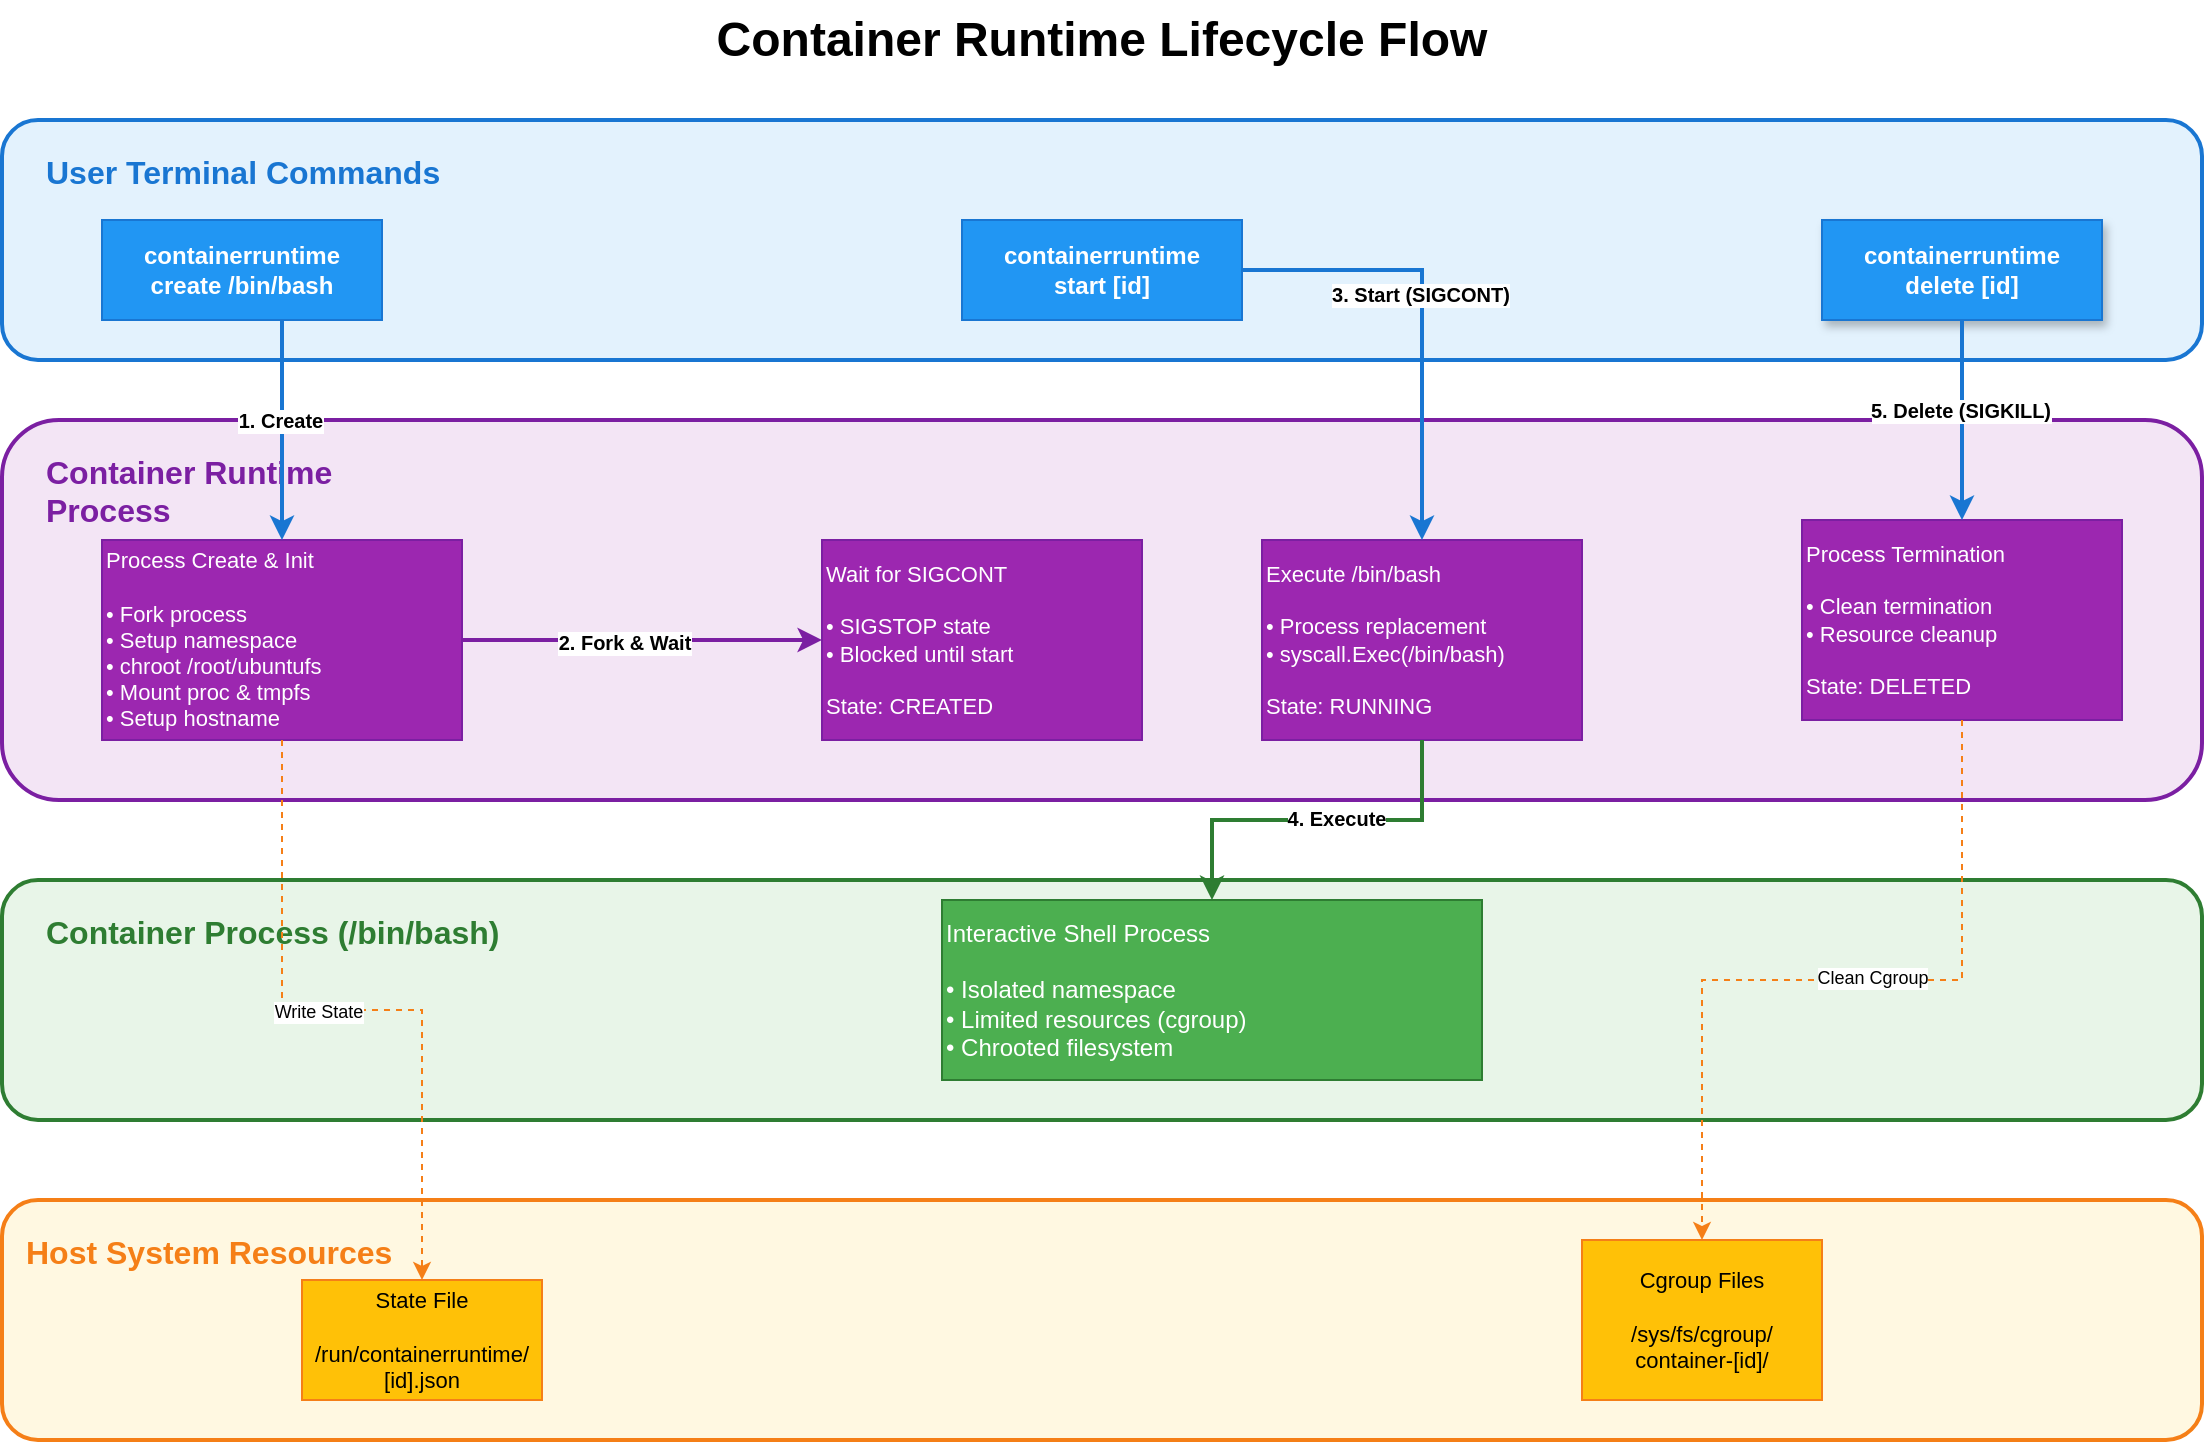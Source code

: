 <mxfile version="28.0.7">
  <diagram name="Container Runtime Flow" id="F6hrE6_8snewO8alHkbt">
    <mxGraphModel dx="1181" dy="650" grid="0" gridSize="10" guides="1" tooltips="1" connect="1" arrows="1" fold="1" page="0" pageScale="1" pageWidth="827" pageHeight="1169" math="0" shadow="0">
      <root>
        <mxCell id="0" />
        <mxCell id="1" parent="0" />
        <mxCell id="ULH_qS7NUNPcQ6Mzx3sw-42" value="Container Runtime Lifecycle Flow" style="text;html=1;strokeColor=none;fillColor=none;align=center;verticalAlign=middle;whiteSpace=wrap;rounded=0;fontSize=24;fontStyle=1;" vertex="1" parent="1">
          <mxGeometry x="400" y="20" width="400" height="40" as="geometry" />
        </mxCell>
        <mxCell id="ULH_qS7NUNPcQ6Mzx3sw-43" value="" style="rounded=1;whiteSpace=wrap;html=1;fillColor=#E3F2FD;strokeColor=#1976D2;strokeWidth=2;" vertex="1" parent="1">
          <mxGeometry x="50" y="80" width="1100" height="120" as="geometry" />
        </mxCell>
        <mxCell id="ULH_qS7NUNPcQ6Mzx3sw-44" value="User Terminal Commands" style="text;html=1;strokeColor=none;fillColor=none;align=left;verticalAlign=top;whiteSpace=wrap;rounded=0;fontSize=16;fontStyle=1;fontColor=#1976D2;" vertex="1" parent="1">
          <mxGeometry x="70" y="90" width="200" height="30" as="geometry" />
        </mxCell>
        <mxCell id="ULH_qS7NUNPcQ6Mzx3sw-45" value="containerruntime&#xa;create /bin/bash" style="rounded=0;whiteSpace=wrap;html=1;fillColor=#2196F3;fontColor=white;strokeColor=#1976D2;fontSize=12;fontStyle=1;" vertex="1" parent="1">
          <mxGeometry x="100" y="130" width="140" height="50" as="geometry" />
        </mxCell>
        <mxCell id="ULH_qS7NUNPcQ6Mzx3sw-46" value="containerruntime&#xa;start [id]" style="rounded=0;whiteSpace=wrap;html=1;fillColor=#2196F3;fontColor=white;strokeColor=#1976D2;fontSize=12;fontStyle=1;" vertex="1" parent="1">
          <mxGeometry x="530" y="130" width="140" height="50" as="geometry" />
        </mxCell>
        <mxCell id="ULH_qS7NUNPcQ6Mzx3sw-47" value="containerruntime&#xa;delete [id]" style="rounded=0;whiteSpace=wrap;html=1;fillColor=#2196F3;fontColor=white;strokeColor=#1976D2;fontSize=12;fontStyle=1;shadow=1;" vertex="1" parent="1">
          <mxGeometry x="960" y="130" width="140" height="50" as="geometry" />
        </mxCell>
        <mxCell id="ULH_qS7NUNPcQ6Mzx3sw-48" value="" style="rounded=1;whiteSpace=wrap;html=1;fillColor=#F3E5F5;strokeColor=#7B1FA2;strokeWidth=2;" vertex="1" parent="1">
          <mxGeometry x="50" y="230" width="1100" height="190" as="geometry" />
        </mxCell>
        <mxCell id="ULH_qS7NUNPcQ6Mzx3sw-49" value="Container Runtime Process" style="text;html=1;strokeColor=none;fillColor=none;align=left;verticalAlign=top;whiteSpace=wrap;rounded=0;fontSize=16;fontStyle=1;fontColor=#7B1FA2;" vertex="1" parent="1">
          <mxGeometry x="70" y="240" width="200" height="30" as="geometry" />
        </mxCell>
        <mxCell id="ULH_qS7NUNPcQ6Mzx3sw-50" value="Process Create &amp; Init&#xa;&#xa;• Fork process&#xa;• Setup namespace&#xa;• chroot /root/ubuntufs&#xa;• Mount proc &amp; tmpfs&#xa;• Setup hostname" style="rounded=0;whiteSpace=wrap;html=1;fillColor=#9C27B0;fontColor=white;strokeColor=#7B1FA2;fontSize=11;align=left;" vertex="1" parent="1">
          <mxGeometry x="100" y="290" width="180" height="100" as="geometry" />
        </mxCell>
        <mxCell id="ULH_qS7NUNPcQ6Mzx3sw-51" value="Wait for SIGCONT&#xa;&#xa;• SIGSTOP state&#xa;• Blocked until start&#xa;&#xa;State: CREATED" style="rounded=0;whiteSpace=wrap;html=1;fillColor=#9C27B0;fontColor=white;strokeColor=#7B1FA2;fontSize=11;align=left;" vertex="1" parent="1">
          <mxGeometry x="460" y="290" width="160" height="100" as="geometry" />
        </mxCell>
        <mxCell id="ULH_qS7NUNPcQ6Mzx3sw-52" value="Execute /bin/bash&#xa;&#xa;• Process replacement&#xa;• syscall.Exec(/bin/bash)&#xa;&#xa;State: RUNNING" style="rounded=0;whiteSpace=wrap;html=1;fillColor=#9C27B0;fontColor=white;strokeColor=#7B1FA2;fontSize=11;align=left;" vertex="1" parent="1">
          <mxGeometry x="680" y="290" width="160" height="100" as="geometry" />
        </mxCell>
        <mxCell id="ULH_qS7NUNPcQ6Mzx3sw-53" value="Process Termination&#xa;&#xa;• Clean termination&#xa;• Resource cleanup&#xa;&#xa;State: DELETED" style="rounded=0;whiteSpace=wrap;html=1;fillColor=#9C27B0;fontColor=white;strokeColor=#7B1FA2;fontSize=11;align=left;perimeterSpacing=0;" vertex="1" parent="1">
          <mxGeometry x="950" y="280" width="160" height="100" as="geometry" />
        </mxCell>
        <mxCell id="ULH_qS7NUNPcQ6Mzx3sw-54" value="" style="rounded=1;whiteSpace=wrap;html=1;fillColor=#E8F5E8;strokeColor=#2E7D32;strokeWidth=2;" vertex="1" parent="1">
          <mxGeometry x="50" y="460" width="1100" height="120" as="geometry" />
        </mxCell>
        <mxCell id="ULH_qS7NUNPcQ6Mzx3sw-55" value="Container Process (/bin/bash)" style="text;html=1;strokeColor=none;fillColor=none;align=left;verticalAlign=top;whiteSpace=wrap;rounded=0;fontSize=16;fontStyle=1;fontColor=#2E7D32;" vertex="1" parent="1">
          <mxGeometry x="70" y="470" width="250" height="30" as="geometry" />
        </mxCell>
        <mxCell id="ULH_qS7NUNPcQ6Mzx3sw-56" value="Interactive Shell Process&#xa;&#xa;• Isolated namespace&#xa;• Limited resources (cgroup)&#xa;• Chrooted filesystem" style="rounded=0;whiteSpace=wrap;html=1;fillColor=#4CAF50;fontColor=white;strokeColor=#2E7D32;fontSize=12;align=left;" vertex="1" parent="1">
          <mxGeometry x="520" y="470" width="270" height="90" as="geometry" />
        </mxCell>
        <mxCell id="ULH_qS7NUNPcQ6Mzx3sw-57" value="" style="rounded=1;whiteSpace=wrap;html=1;fillColor=#FFF8E1;strokeColor=#F57F17;strokeWidth=2;" vertex="1" parent="1">
          <mxGeometry x="50" y="620" width="1100" height="120" as="geometry" />
        </mxCell>
        <mxCell id="ULH_qS7NUNPcQ6Mzx3sw-58" value="Host System Resources" style="text;html=1;strokeColor=none;fillColor=none;align=left;verticalAlign=top;whiteSpace=wrap;rounded=0;fontSize=16;fontStyle=1;fontColor=#F57F17;" vertex="1" parent="1">
          <mxGeometry x="60" y="630" width="200" height="30" as="geometry" />
        </mxCell>
        <mxCell id="ULH_qS7NUNPcQ6Mzx3sw-59" value="State File&#xa;&#xa;/run/containerruntime/&#xa;[id].json" style="rounded=0;whiteSpace=wrap;html=1;fillColor=#FFC107;fontColor=#000000;strokeColor=#F57F17;fontSize=11;align=center;" vertex="1" parent="1">
          <mxGeometry x="200" y="660" width="120" height="60" as="geometry" />
        </mxCell>
        <mxCell id="ULH_qS7NUNPcQ6Mzx3sw-60" value="Cgroup Files&#xa;&#xa;/sys/fs/cgroup/&#xa;container-[id]/" style="rounded=0;whiteSpace=wrap;html=1;fillColor=#FFC107;fontColor=#000000;strokeColor=#F57F17;fontSize=11;align=center;" vertex="1" parent="1">
          <mxGeometry x="840" y="640" width="120" height="80" as="geometry" />
        </mxCell>
        <mxCell id="ULH_qS7NUNPcQ6Mzx3sw-61" style="edgeStyle=orthogonalEdgeStyle;rounded=0;orthogonalLoop=1;jettySize=auto;html=1;strokeWidth=2;strokeColor=#1976D2;" edge="1" parent="1" source="ULH_qS7NUNPcQ6Mzx3sw-45" target="ULH_qS7NUNPcQ6Mzx3sw-50">
          <mxGeometry relative="1" as="geometry">
            <Array as="points">
              <mxPoint x="190" y="210" />
              <mxPoint x="190" y="210" />
            </Array>
          </mxGeometry>
        </mxCell>
        <mxCell id="ULH_qS7NUNPcQ6Mzx3sw-62" value="1. Create" style="edgeLabel;html=1;align=center;verticalAlign=middle;resizable=0;points=[];fontSize=10;fontStyle=1;backgroundColor=white;" vertex="1" connectable="0" parent="ULH_qS7NUNPcQ6Mzx3sw-61">
          <mxGeometry x="-0.1" y="-1" relative="1" as="geometry">
            <mxPoint as="offset" />
          </mxGeometry>
        </mxCell>
        <mxCell id="ULH_qS7NUNPcQ6Mzx3sw-63" style="edgeStyle=orthogonalEdgeStyle;rounded=0;orthogonalLoop=1;jettySize=auto;html=1;strokeWidth=2;strokeColor=#7B1FA2;" edge="1" parent="1" source="ULH_qS7NUNPcQ6Mzx3sw-50" target="ULH_qS7NUNPcQ6Mzx3sw-51">
          <mxGeometry relative="1" as="geometry" />
        </mxCell>
        <mxCell id="ULH_qS7NUNPcQ6Mzx3sw-64" value="2. Fork &amp; Wait" style="edgeLabel;html=1;align=center;verticalAlign=middle;resizable=0;points=[];fontSize=10;fontStyle=1;backgroundColor=white;" vertex="1" connectable="0" parent="ULH_qS7NUNPcQ6Mzx3sw-63">
          <mxGeometry x="-0.1" y="-1" relative="1" as="geometry">
            <mxPoint as="offset" />
          </mxGeometry>
        </mxCell>
        <mxCell id="ULH_qS7NUNPcQ6Mzx3sw-65" style="edgeStyle=orthogonalEdgeStyle;rounded=0;orthogonalLoop=1;jettySize=auto;html=1;strokeWidth=2;strokeColor=#1976D2;" edge="1" parent="1" source="ULH_qS7NUNPcQ6Mzx3sw-46" target="ULH_qS7NUNPcQ6Mzx3sw-52">
          <mxGeometry relative="1" as="geometry" />
        </mxCell>
        <mxCell id="ULH_qS7NUNPcQ6Mzx3sw-66" value="3. Start (SIGCONT)" style="edgeLabel;html=1;align=center;verticalAlign=middle;resizable=0;points=[];fontSize=10;fontStyle=1;backgroundColor=white;" vertex="1" connectable="0" parent="ULH_qS7NUNPcQ6Mzx3sw-65">
          <mxGeometry x="-0.1" y="-1" relative="1" as="geometry">
            <mxPoint as="offset" />
          </mxGeometry>
        </mxCell>
        <mxCell id="ULH_qS7NUNPcQ6Mzx3sw-67" style="edgeStyle=orthogonalEdgeStyle;rounded=0;orthogonalLoop=1;jettySize=auto;html=1;strokeWidth=2;strokeColor=#2E7D32;" edge="1" parent="1" source="ULH_qS7NUNPcQ6Mzx3sw-52" target="ULH_qS7NUNPcQ6Mzx3sw-56">
          <mxGeometry relative="1" as="geometry" />
        </mxCell>
        <mxCell id="ULH_qS7NUNPcQ6Mzx3sw-68" value="4. Execute" style="edgeLabel;html=1;align=center;verticalAlign=middle;resizable=0;points=[];fontSize=10;fontStyle=1;backgroundColor=white;" vertex="1" connectable="0" parent="ULH_qS7NUNPcQ6Mzx3sw-67">
          <mxGeometry x="-0.1" y="-1" relative="1" as="geometry">
            <mxPoint as="offset" />
          </mxGeometry>
        </mxCell>
        <mxCell id="ULH_qS7NUNPcQ6Mzx3sw-69" style="edgeStyle=orthogonalEdgeStyle;rounded=0;orthogonalLoop=1;jettySize=auto;html=1;strokeWidth=2;strokeColor=#1976D2;" edge="1" parent="1" source="ULH_qS7NUNPcQ6Mzx3sw-47" target="ULH_qS7NUNPcQ6Mzx3sw-53">
          <mxGeometry relative="1" as="geometry" />
        </mxCell>
        <mxCell id="ULH_qS7NUNPcQ6Mzx3sw-70" value="5. Delete (SIGKILL)" style="edgeLabel;html=1;align=center;verticalAlign=middle;resizable=0;points=[];fontSize=10;fontStyle=1;backgroundColor=white;" vertex="1" connectable="0" parent="ULH_qS7NUNPcQ6Mzx3sw-69">
          <mxGeometry x="-0.1" y="-1" relative="1" as="geometry">
            <mxPoint as="offset" />
          </mxGeometry>
        </mxCell>
        <mxCell id="ULH_qS7NUNPcQ6Mzx3sw-71" style="edgeStyle=orthogonalEdgeStyle;rounded=0;orthogonalLoop=1;jettySize=auto;html=1;strokeWidth=1;strokeColor=#F57F17;dashed=1;" edge="1" parent="1" source="ULH_qS7NUNPcQ6Mzx3sw-50" target="ULH_qS7NUNPcQ6Mzx3sw-59">
          <mxGeometry relative="1" as="geometry" />
        </mxCell>
        <mxCell id="ULH_qS7NUNPcQ6Mzx3sw-72" value="Write State" style="edgeLabel;html=1;align=center;verticalAlign=middle;resizable=0;points=[];fontSize=9;backgroundColor=white;" vertex="1" connectable="0" parent="ULH_qS7NUNPcQ6Mzx3sw-71">
          <mxGeometry x="-0.1" y="-1" relative="1" as="geometry">
            <mxPoint as="offset" />
          </mxGeometry>
        </mxCell>
        <mxCell id="ULH_qS7NUNPcQ6Mzx3sw-73" style="edgeStyle=orthogonalEdgeStyle;rounded=0;orthogonalLoop=1;jettySize=auto;html=1;strokeWidth=1;strokeColor=#F57F17;dashed=1;" edge="1" parent="1" source="ULH_qS7NUNPcQ6Mzx3sw-53" target="ULH_qS7NUNPcQ6Mzx3sw-60">
          <mxGeometry relative="1" as="geometry" />
        </mxCell>
        <mxCell id="ULH_qS7NUNPcQ6Mzx3sw-74" value="Clean Cgroup" style="edgeLabel;html=1;align=center;verticalAlign=middle;resizable=0;points=[];fontSize=9;backgroundColor=white;" vertex="1" connectable="0" parent="ULH_qS7NUNPcQ6Mzx3sw-73">
          <mxGeometry x="-0.1" y="-1" relative="1" as="geometry">
            <mxPoint as="offset" />
          </mxGeometry>
        </mxCell>
      </root>
    </mxGraphModel>
  </diagram>
</mxfile>

